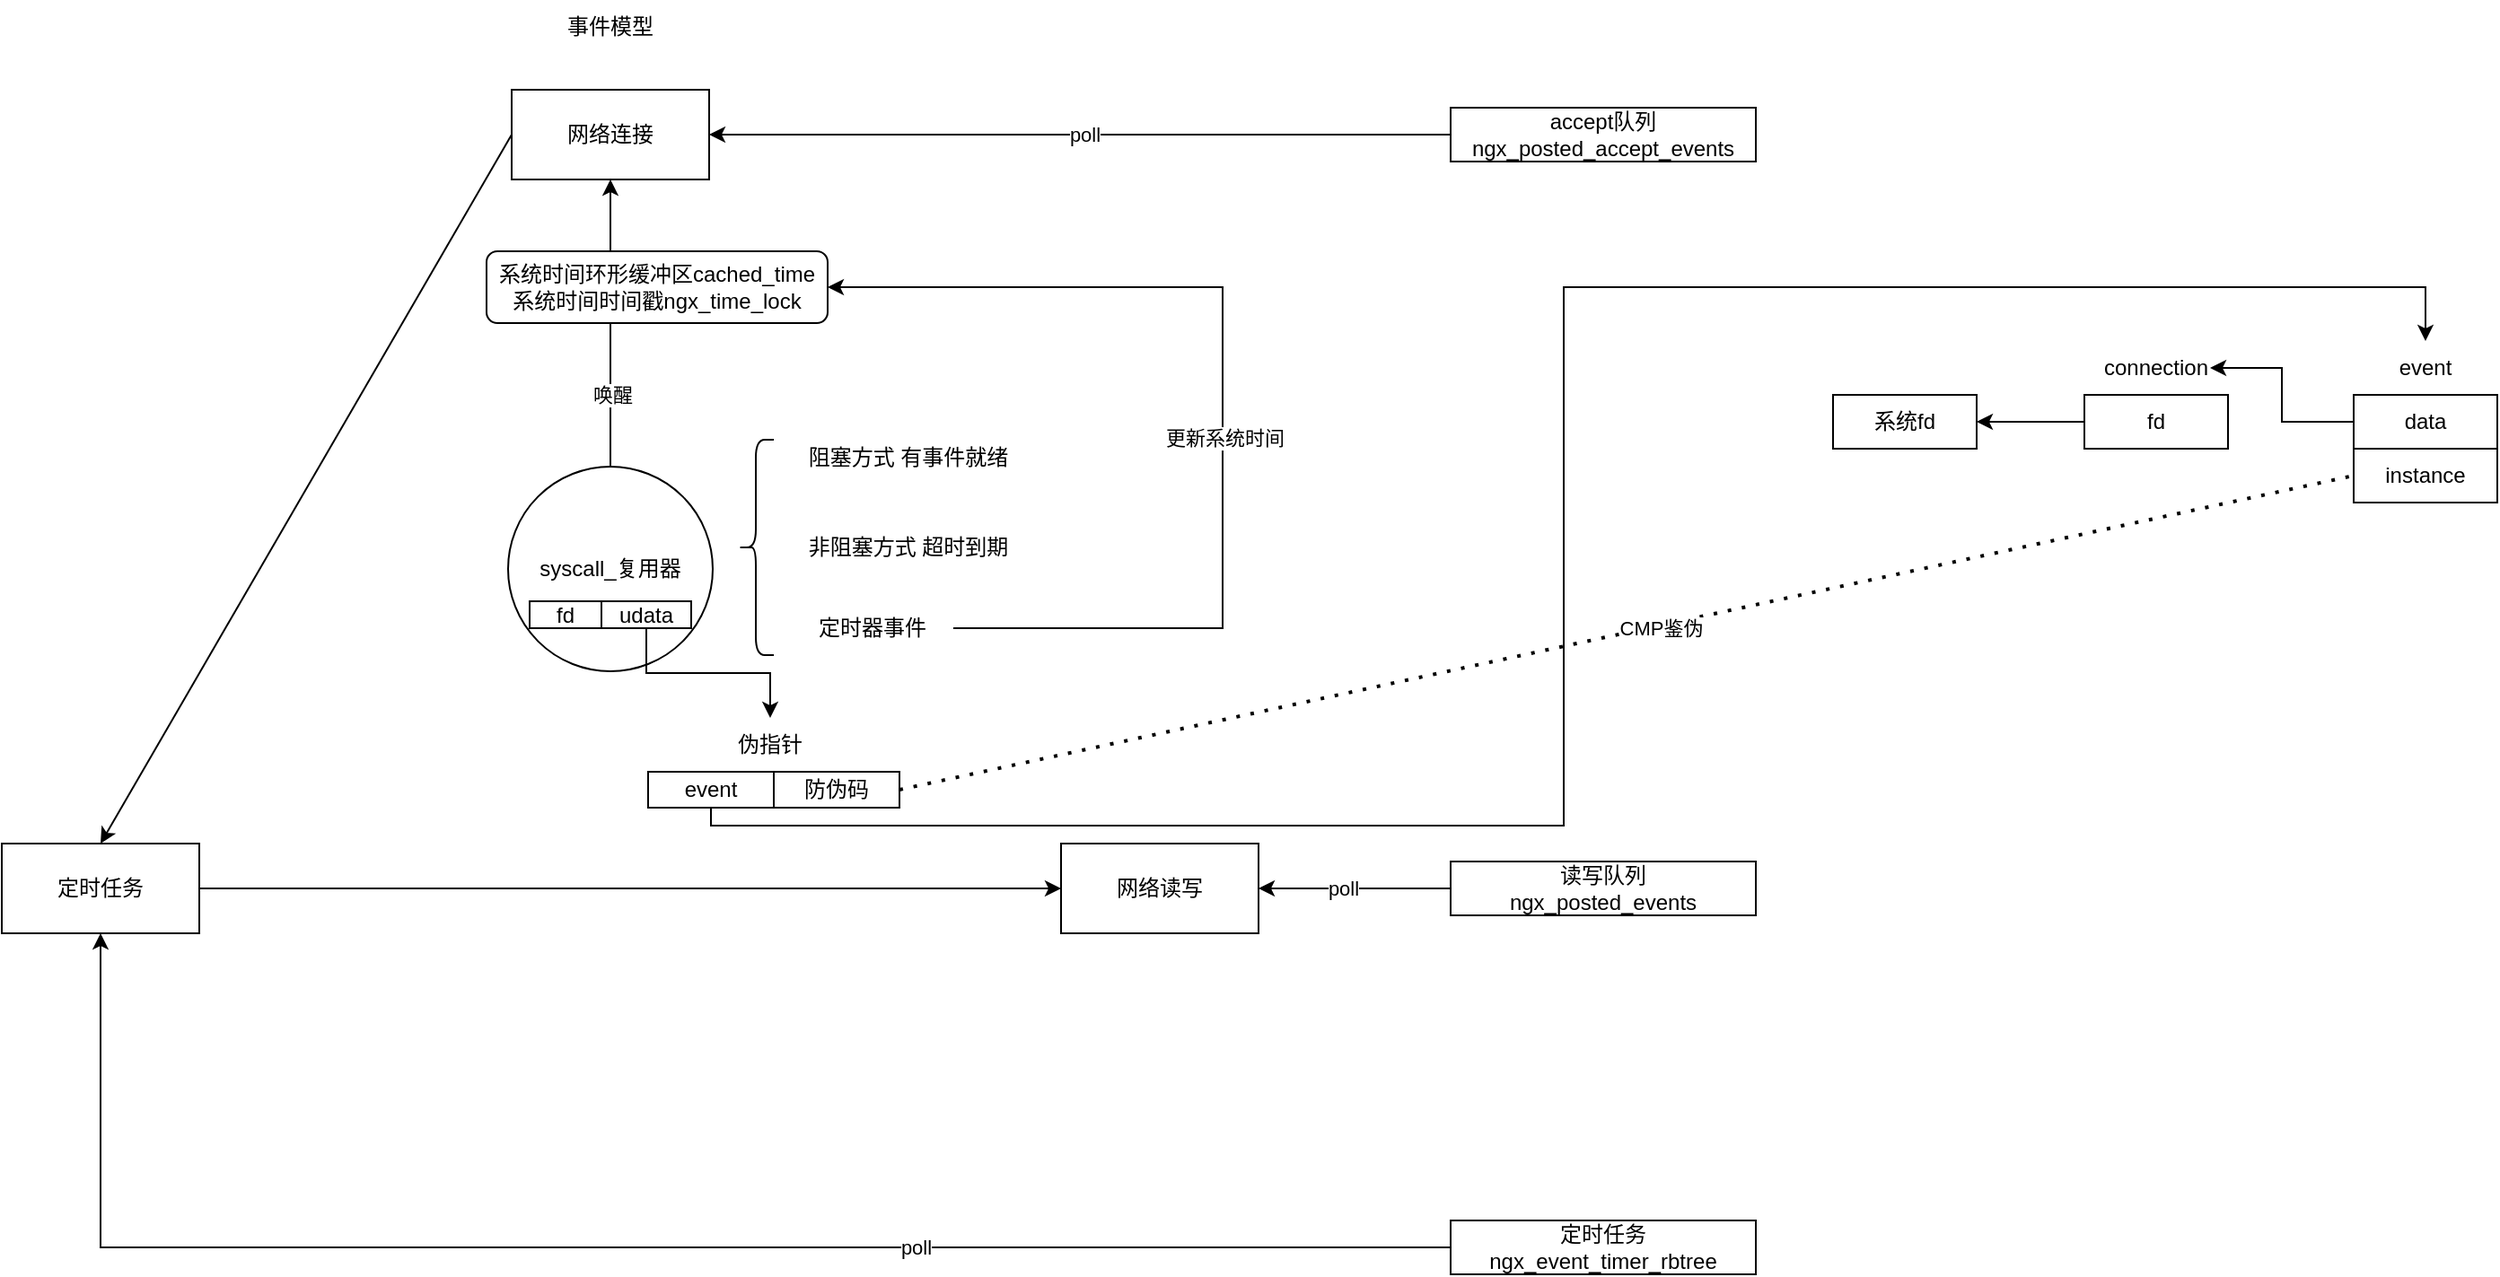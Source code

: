 <mxfile version="26.0.16">
  <diagram name="第 1 页" id="M2-zGbhgt3ag_IIkRx2r">
    <mxGraphModel dx="1550" dy="769" grid="1" gridSize="10" guides="1" tooltips="1" connect="1" arrows="1" fold="1" page="1" pageScale="1" pageWidth="827" pageHeight="1169" math="0" shadow="0">
      <root>
        <mxCell id="0" />
        <mxCell id="1" parent="0" />
        <mxCell id="9oSkt1X6R4JOPy9Juw7Q-1" value="网络连接" style="rounded=0;whiteSpace=wrap;html=1;" vertex="1" parent="1">
          <mxGeometry x="304" y="60" width="110" height="50" as="geometry" />
        </mxCell>
        <mxCell id="9oSkt1X6R4JOPy9Juw7Q-2" value="定时任务" style="rounded=0;whiteSpace=wrap;html=1;" vertex="1" parent="1">
          <mxGeometry x="20" y="480" width="110" height="50" as="geometry" />
        </mxCell>
        <mxCell id="9oSkt1X6R4JOPy9Juw7Q-3" value="网络读写" style="rounded=0;whiteSpace=wrap;html=1;" vertex="1" parent="1">
          <mxGeometry x="610" y="480" width="110" height="50" as="geometry" />
        </mxCell>
        <mxCell id="9oSkt1X6R4JOPy9Juw7Q-6" value="" style="endArrow=classic;html=1;rounded=0;exitX=0;exitY=0.5;exitDx=0;exitDy=0;entryX=0.5;entryY=0;entryDx=0;entryDy=0;" edge="1" parent="1" source="9oSkt1X6R4JOPy9Juw7Q-1" target="9oSkt1X6R4JOPy9Juw7Q-2">
          <mxGeometry width="50" height="50" relative="1" as="geometry">
            <mxPoint x="390" y="420" as="sourcePoint" />
            <mxPoint x="440" y="370" as="targetPoint" />
          </mxGeometry>
        </mxCell>
        <mxCell id="9oSkt1X6R4JOPy9Juw7Q-7" value="" style="endArrow=classic;html=1;rounded=0;entryX=0;entryY=0.5;entryDx=0;entryDy=0;" edge="1" parent="1" source="9oSkt1X6R4JOPy9Juw7Q-2" target="9oSkt1X6R4JOPy9Juw7Q-3">
          <mxGeometry width="50" height="50" relative="1" as="geometry">
            <mxPoint x="314" y="215" as="sourcePoint" />
            <mxPoint x="215" y="350" as="targetPoint" />
          </mxGeometry>
        </mxCell>
        <mxCell id="9oSkt1X6R4JOPy9Juw7Q-9" value="唤醒" style="edgeStyle=orthogonalEdgeStyle;rounded=0;orthogonalLoop=1;jettySize=auto;html=1;exitX=0.5;exitY=0;exitDx=0;exitDy=0;entryX=0.5;entryY=1;entryDx=0;entryDy=0;" edge="1" parent="1" source="9oSkt1X6R4JOPy9Juw7Q-8" target="9oSkt1X6R4JOPy9Juw7Q-1">
          <mxGeometry x="-0.5" y="-1" relative="1" as="geometry">
            <mxPoint as="offset" />
          </mxGeometry>
        </mxCell>
        <mxCell id="9oSkt1X6R4JOPy9Juw7Q-8" value="syscall_复用器" style="ellipse;whiteSpace=wrap;html=1;aspect=fixed;" vertex="1" parent="1">
          <mxGeometry x="302" y="270" width="114" height="114" as="geometry" />
        </mxCell>
        <mxCell id="9oSkt1X6R4JOPy9Juw7Q-11" style="edgeStyle=orthogonalEdgeStyle;rounded=0;orthogonalLoop=1;jettySize=auto;html=1;exitX=0;exitY=0.5;exitDx=0;exitDy=0;entryX=1;entryY=0.5;entryDx=0;entryDy=0;" edge="1" parent="1" source="9oSkt1X6R4JOPy9Juw7Q-10" target="9oSkt1X6R4JOPy9Juw7Q-1">
          <mxGeometry relative="1" as="geometry" />
        </mxCell>
        <mxCell id="9oSkt1X6R4JOPy9Juw7Q-12" value="poll" style="edgeLabel;html=1;align=center;verticalAlign=middle;resizable=0;points=[];" vertex="1" connectable="0" parent="9oSkt1X6R4JOPy9Juw7Q-11">
          <mxGeometry x="-0.009" y="2" relative="1" as="geometry">
            <mxPoint y="-2" as="offset" />
          </mxGeometry>
        </mxCell>
        <mxCell id="9oSkt1X6R4JOPy9Juw7Q-10" value="accept队列ngx_posted_accept_events" style="rounded=0;whiteSpace=wrap;html=1;" vertex="1" parent="1">
          <mxGeometry x="827" y="70" width="170" height="30" as="geometry" />
        </mxCell>
        <mxCell id="9oSkt1X6R4JOPy9Juw7Q-15" style="edgeStyle=orthogonalEdgeStyle;rounded=0;orthogonalLoop=1;jettySize=auto;html=1;exitX=0;exitY=0.5;exitDx=0;exitDy=0;entryX=0.5;entryY=1;entryDx=0;entryDy=0;" edge="1" parent="1" source="9oSkt1X6R4JOPy9Juw7Q-13" target="9oSkt1X6R4JOPy9Juw7Q-2">
          <mxGeometry relative="1" as="geometry" />
        </mxCell>
        <mxCell id="9oSkt1X6R4JOPy9Juw7Q-20" value="poll" style="edgeLabel;html=1;align=center;verticalAlign=middle;resizable=0;points=[];" vertex="1" connectable="0" parent="9oSkt1X6R4JOPy9Juw7Q-15">
          <mxGeometry x="-0.531" y="-3" relative="1" as="geometry">
            <mxPoint x="-81" y="3" as="offset" />
          </mxGeometry>
        </mxCell>
        <mxCell id="9oSkt1X6R4JOPy9Juw7Q-13" value="定时任务ngx_event_timer_rbtree" style="rounded=0;whiteSpace=wrap;html=1;" vertex="1" parent="1">
          <mxGeometry x="827" y="690" width="170" height="30" as="geometry" />
        </mxCell>
        <mxCell id="9oSkt1X6R4JOPy9Juw7Q-16" style="edgeStyle=orthogonalEdgeStyle;rounded=0;orthogonalLoop=1;jettySize=auto;html=1;exitX=0;exitY=0.5;exitDx=0;exitDy=0;entryX=1;entryY=0.5;entryDx=0;entryDy=0;" edge="1" parent="1" source="9oSkt1X6R4JOPy9Juw7Q-14" target="9oSkt1X6R4JOPy9Juw7Q-3">
          <mxGeometry relative="1" as="geometry" />
        </mxCell>
        <mxCell id="9oSkt1X6R4JOPy9Juw7Q-19" value="poll" style="edgeLabel;html=1;align=center;verticalAlign=middle;resizable=0;points=[];" vertex="1" connectable="0" parent="9oSkt1X6R4JOPy9Juw7Q-16">
          <mxGeometry x="0.133" relative="1" as="geometry">
            <mxPoint as="offset" />
          </mxGeometry>
        </mxCell>
        <mxCell id="9oSkt1X6R4JOPy9Juw7Q-14" value="读写队列&lt;div&gt;ngx_posted_events&lt;/div&gt;" style="rounded=0;whiteSpace=wrap;html=1;" vertex="1" parent="1">
          <mxGeometry x="827" y="490" width="170" height="30" as="geometry" />
        </mxCell>
        <mxCell id="9oSkt1X6R4JOPy9Juw7Q-18" value="事件模型" style="text;html=1;align=center;verticalAlign=middle;whiteSpace=wrap;rounded=0;" vertex="1" parent="1">
          <mxGeometry x="329" y="10" width="60" height="30" as="geometry" />
        </mxCell>
        <mxCell id="9oSkt1X6R4JOPy9Juw7Q-21" value="系统时间环形缓冲区&lt;span style=&quot;background-color: transparent; color: light-dark(rgb(0, 0, 0), rgb(255, 255, 255));&quot;&gt;cached_time&lt;/span&gt;&lt;div&gt;系统时间时间戳ngx_time_lock&lt;/div&gt;" style="rounded=1;whiteSpace=wrap;html=1;" vertex="1" parent="1">
          <mxGeometry x="290" y="150" width="190" height="40" as="geometry" />
        </mxCell>
        <mxCell id="9oSkt1X6R4JOPy9Juw7Q-22" value="" style="shape=curlyBracket;whiteSpace=wrap;html=1;rounded=1;labelPosition=left;verticalLabelPosition=middle;align=right;verticalAlign=middle;" vertex="1" parent="1">
          <mxGeometry x="430" y="255" width="20" height="120" as="geometry" />
        </mxCell>
        <mxCell id="9oSkt1X6R4JOPy9Juw7Q-23" value="阻塞方式 有事件就绪" style="text;html=1;align=center;verticalAlign=middle;whiteSpace=wrap;rounded=0;" vertex="1" parent="1">
          <mxGeometry x="460" y="250" width="130" height="30" as="geometry" />
        </mxCell>
        <mxCell id="9oSkt1X6R4JOPy9Juw7Q-24" value="非阻塞方式 超时到期" style="text;html=1;align=center;verticalAlign=middle;whiteSpace=wrap;rounded=0;" vertex="1" parent="1">
          <mxGeometry x="460" y="300" width="130" height="30" as="geometry" />
        </mxCell>
        <mxCell id="9oSkt1X6R4JOPy9Juw7Q-32" style="edgeStyle=orthogonalEdgeStyle;rounded=0;orthogonalLoop=1;jettySize=auto;html=1;exitX=1;exitY=0.5;exitDx=0;exitDy=0;entryX=1;entryY=0.5;entryDx=0;entryDy=0;" edge="1" parent="1" source="9oSkt1X6R4JOPy9Juw7Q-25" target="9oSkt1X6R4JOPy9Juw7Q-21">
          <mxGeometry relative="1" as="geometry">
            <Array as="points">
              <mxPoint x="700" y="360" />
              <mxPoint x="700" y="170" />
            </Array>
          </mxGeometry>
        </mxCell>
        <mxCell id="9oSkt1X6R4JOPy9Juw7Q-33" value="更新系统时间" style="edgeLabel;html=1;align=center;verticalAlign=middle;resizable=0;points=[];" vertex="1" connectable="0" parent="9oSkt1X6R4JOPy9Juw7Q-32">
          <mxGeometry x="-0.086" y="-1" relative="1" as="geometry">
            <mxPoint as="offset" />
          </mxGeometry>
        </mxCell>
        <mxCell id="9oSkt1X6R4JOPy9Juw7Q-25" value="定时器事件" style="text;html=1;align=center;verticalAlign=middle;whiteSpace=wrap;rounded=0;" vertex="1" parent="1">
          <mxGeometry x="460" y="345" width="90" height="30" as="geometry" />
        </mxCell>
        <mxCell id="9oSkt1X6R4JOPy9Juw7Q-26" style="edgeStyle=orthogonalEdgeStyle;rounded=0;orthogonalLoop=1;jettySize=auto;html=1;exitX=0.5;exitY=1;exitDx=0;exitDy=0;" edge="1" parent="1" source="9oSkt1X6R4JOPy9Juw7Q-24" target="9oSkt1X6R4JOPy9Juw7Q-24">
          <mxGeometry relative="1" as="geometry" />
        </mxCell>
        <mxCell id="9oSkt1X6R4JOPy9Juw7Q-43" style="edgeStyle=orthogonalEdgeStyle;rounded=0;orthogonalLoop=1;jettySize=auto;html=1;exitX=0;exitY=0.5;exitDx=0;exitDy=0;entryX=1;entryY=0.5;entryDx=0;entryDy=0;" edge="1" parent="1" source="9oSkt1X6R4JOPy9Juw7Q-34" target="9oSkt1X6R4JOPy9Juw7Q-38">
          <mxGeometry relative="1" as="geometry" />
        </mxCell>
        <mxCell id="9oSkt1X6R4JOPy9Juw7Q-34" value="data" style="rounded=0;whiteSpace=wrap;html=1;" vertex="1" parent="1">
          <mxGeometry x="1330" y="230" width="80" height="30" as="geometry" />
        </mxCell>
        <mxCell id="9oSkt1X6R4JOPy9Juw7Q-35" value="event" style="text;html=1;align=center;verticalAlign=middle;whiteSpace=wrap;rounded=0;" vertex="1" parent="1">
          <mxGeometry x="1340" y="200" width="60" height="30" as="geometry" />
        </mxCell>
        <mxCell id="9oSkt1X6R4JOPy9Juw7Q-36" value="instance" style="rounded=0;whiteSpace=wrap;html=1;" vertex="1" parent="1">
          <mxGeometry x="1330" y="260" width="80" height="30" as="geometry" />
        </mxCell>
        <mxCell id="9oSkt1X6R4JOPy9Juw7Q-44" style="edgeStyle=orthogonalEdgeStyle;rounded=0;orthogonalLoop=1;jettySize=auto;html=1;exitX=0;exitY=0.5;exitDx=0;exitDy=0;entryX=1;entryY=0.5;entryDx=0;entryDy=0;" edge="1" parent="1" source="9oSkt1X6R4JOPy9Juw7Q-37" target="9oSkt1X6R4JOPy9Juw7Q-40">
          <mxGeometry relative="1" as="geometry" />
        </mxCell>
        <mxCell id="9oSkt1X6R4JOPy9Juw7Q-37" value="fd" style="rounded=0;whiteSpace=wrap;html=1;" vertex="1" parent="1">
          <mxGeometry x="1180" y="230" width="80" height="30" as="geometry" />
        </mxCell>
        <mxCell id="9oSkt1X6R4JOPy9Juw7Q-38" value="connection" style="text;html=1;align=center;verticalAlign=middle;whiteSpace=wrap;rounded=0;" vertex="1" parent="1">
          <mxGeometry x="1190" y="200" width="60" height="30" as="geometry" />
        </mxCell>
        <mxCell id="9oSkt1X6R4JOPy9Juw7Q-40" value="系统fd" style="rounded=0;whiteSpace=wrap;html=1;" vertex="1" parent="1">
          <mxGeometry x="1040" y="230" width="80" height="30" as="geometry" />
        </mxCell>
        <mxCell id="9oSkt1X6R4JOPy9Juw7Q-45" value="fd" style="rounded=0;whiteSpace=wrap;html=1;" vertex="1" parent="1">
          <mxGeometry x="314" y="345" width="40" height="15" as="geometry" />
        </mxCell>
        <mxCell id="9oSkt1X6R4JOPy9Juw7Q-51" style="edgeStyle=orthogonalEdgeStyle;rounded=0;orthogonalLoop=1;jettySize=auto;html=1;exitX=0.5;exitY=1;exitDx=0;exitDy=0;entryX=0.5;entryY=0;entryDx=0;entryDy=0;" edge="1" parent="1" source="9oSkt1X6R4JOPy9Juw7Q-46" target="9oSkt1X6R4JOPy9Juw7Q-50">
          <mxGeometry relative="1" as="geometry" />
        </mxCell>
        <mxCell id="9oSkt1X6R4JOPy9Juw7Q-46" value="udata" style="rounded=0;whiteSpace=wrap;html=1;" vertex="1" parent="1">
          <mxGeometry x="354" y="345" width="50" height="15" as="geometry" />
        </mxCell>
        <mxCell id="9oSkt1X6R4JOPy9Juw7Q-52" style="edgeStyle=orthogonalEdgeStyle;rounded=0;orthogonalLoop=1;jettySize=auto;html=1;exitX=0.5;exitY=1;exitDx=0;exitDy=0;" edge="1" parent="1" source="9oSkt1X6R4JOPy9Juw7Q-48" target="9oSkt1X6R4JOPy9Juw7Q-35">
          <mxGeometry relative="1" as="geometry">
            <Array as="points">
              <mxPoint x="415" y="470" />
              <mxPoint x="890" y="470" />
              <mxPoint x="890" y="170" />
              <mxPoint x="1370" y="170" />
            </Array>
          </mxGeometry>
        </mxCell>
        <mxCell id="9oSkt1X6R4JOPy9Juw7Q-48" value="event" style="rounded=0;whiteSpace=wrap;html=1;" vertex="1" parent="1">
          <mxGeometry x="380" y="440" width="70" height="20" as="geometry" />
        </mxCell>
        <mxCell id="9oSkt1X6R4JOPy9Juw7Q-49" value="防伪码" style="rounded=0;whiteSpace=wrap;html=1;" vertex="1" parent="1">
          <mxGeometry x="450" y="440" width="70" height="20" as="geometry" />
        </mxCell>
        <mxCell id="9oSkt1X6R4JOPy9Juw7Q-50" value="伪指针" style="text;html=1;align=center;verticalAlign=middle;whiteSpace=wrap;rounded=0;" vertex="1" parent="1">
          <mxGeometry x="418" y="410" width="60" height="30" as="geometry" />
        </mxCell>
        <mxCell id="9oSkt1X6R4JOPy9Juw7Q-53" value="" style="endArrow=none;dashed=1;html=1;dashPattern=1 3;strokeWidth=2;rounded=0;exitX=1;exitY=0.5;exitDx=0;exitDy=0;entryX=0;entryY=0.5;entryDx=0;entryDy=0;" edge="1" parent="1" source="9oSkt1X6R4JOPy9Juw7Q-49" target="9oSkt1X6R4JOPy9Juw7Q-36">
          <mxGeometry width="50" height="50" relative="1" as="geometry">
            <mxPoint x="700" y="340" as="sourcePoint" />
            <mxPoint x="750" y="290" as="targetPoint" />
          </mxGeometry>
        </mxCell>
        <mxCell id="9oSkt1X6R4JOPy9Juw7Q-54" value="CMP鉴伪" style="edgeLabel;html=1;align=center;verticalAlign=middle;resizable=0;points=[];" vertex="1" connectable="0" parent="9oSkt1X6R4JOPy9Juw7Q-53">
          <mxGeometry x="0.046" y="-2" relative="1" as="geometry">
            <mxPoint y="-1" as="offset" />
          </mxGeometry>
        </mxCell>
      </root>
    </mxGraphModel>
  </diagram>
</mxfile>
